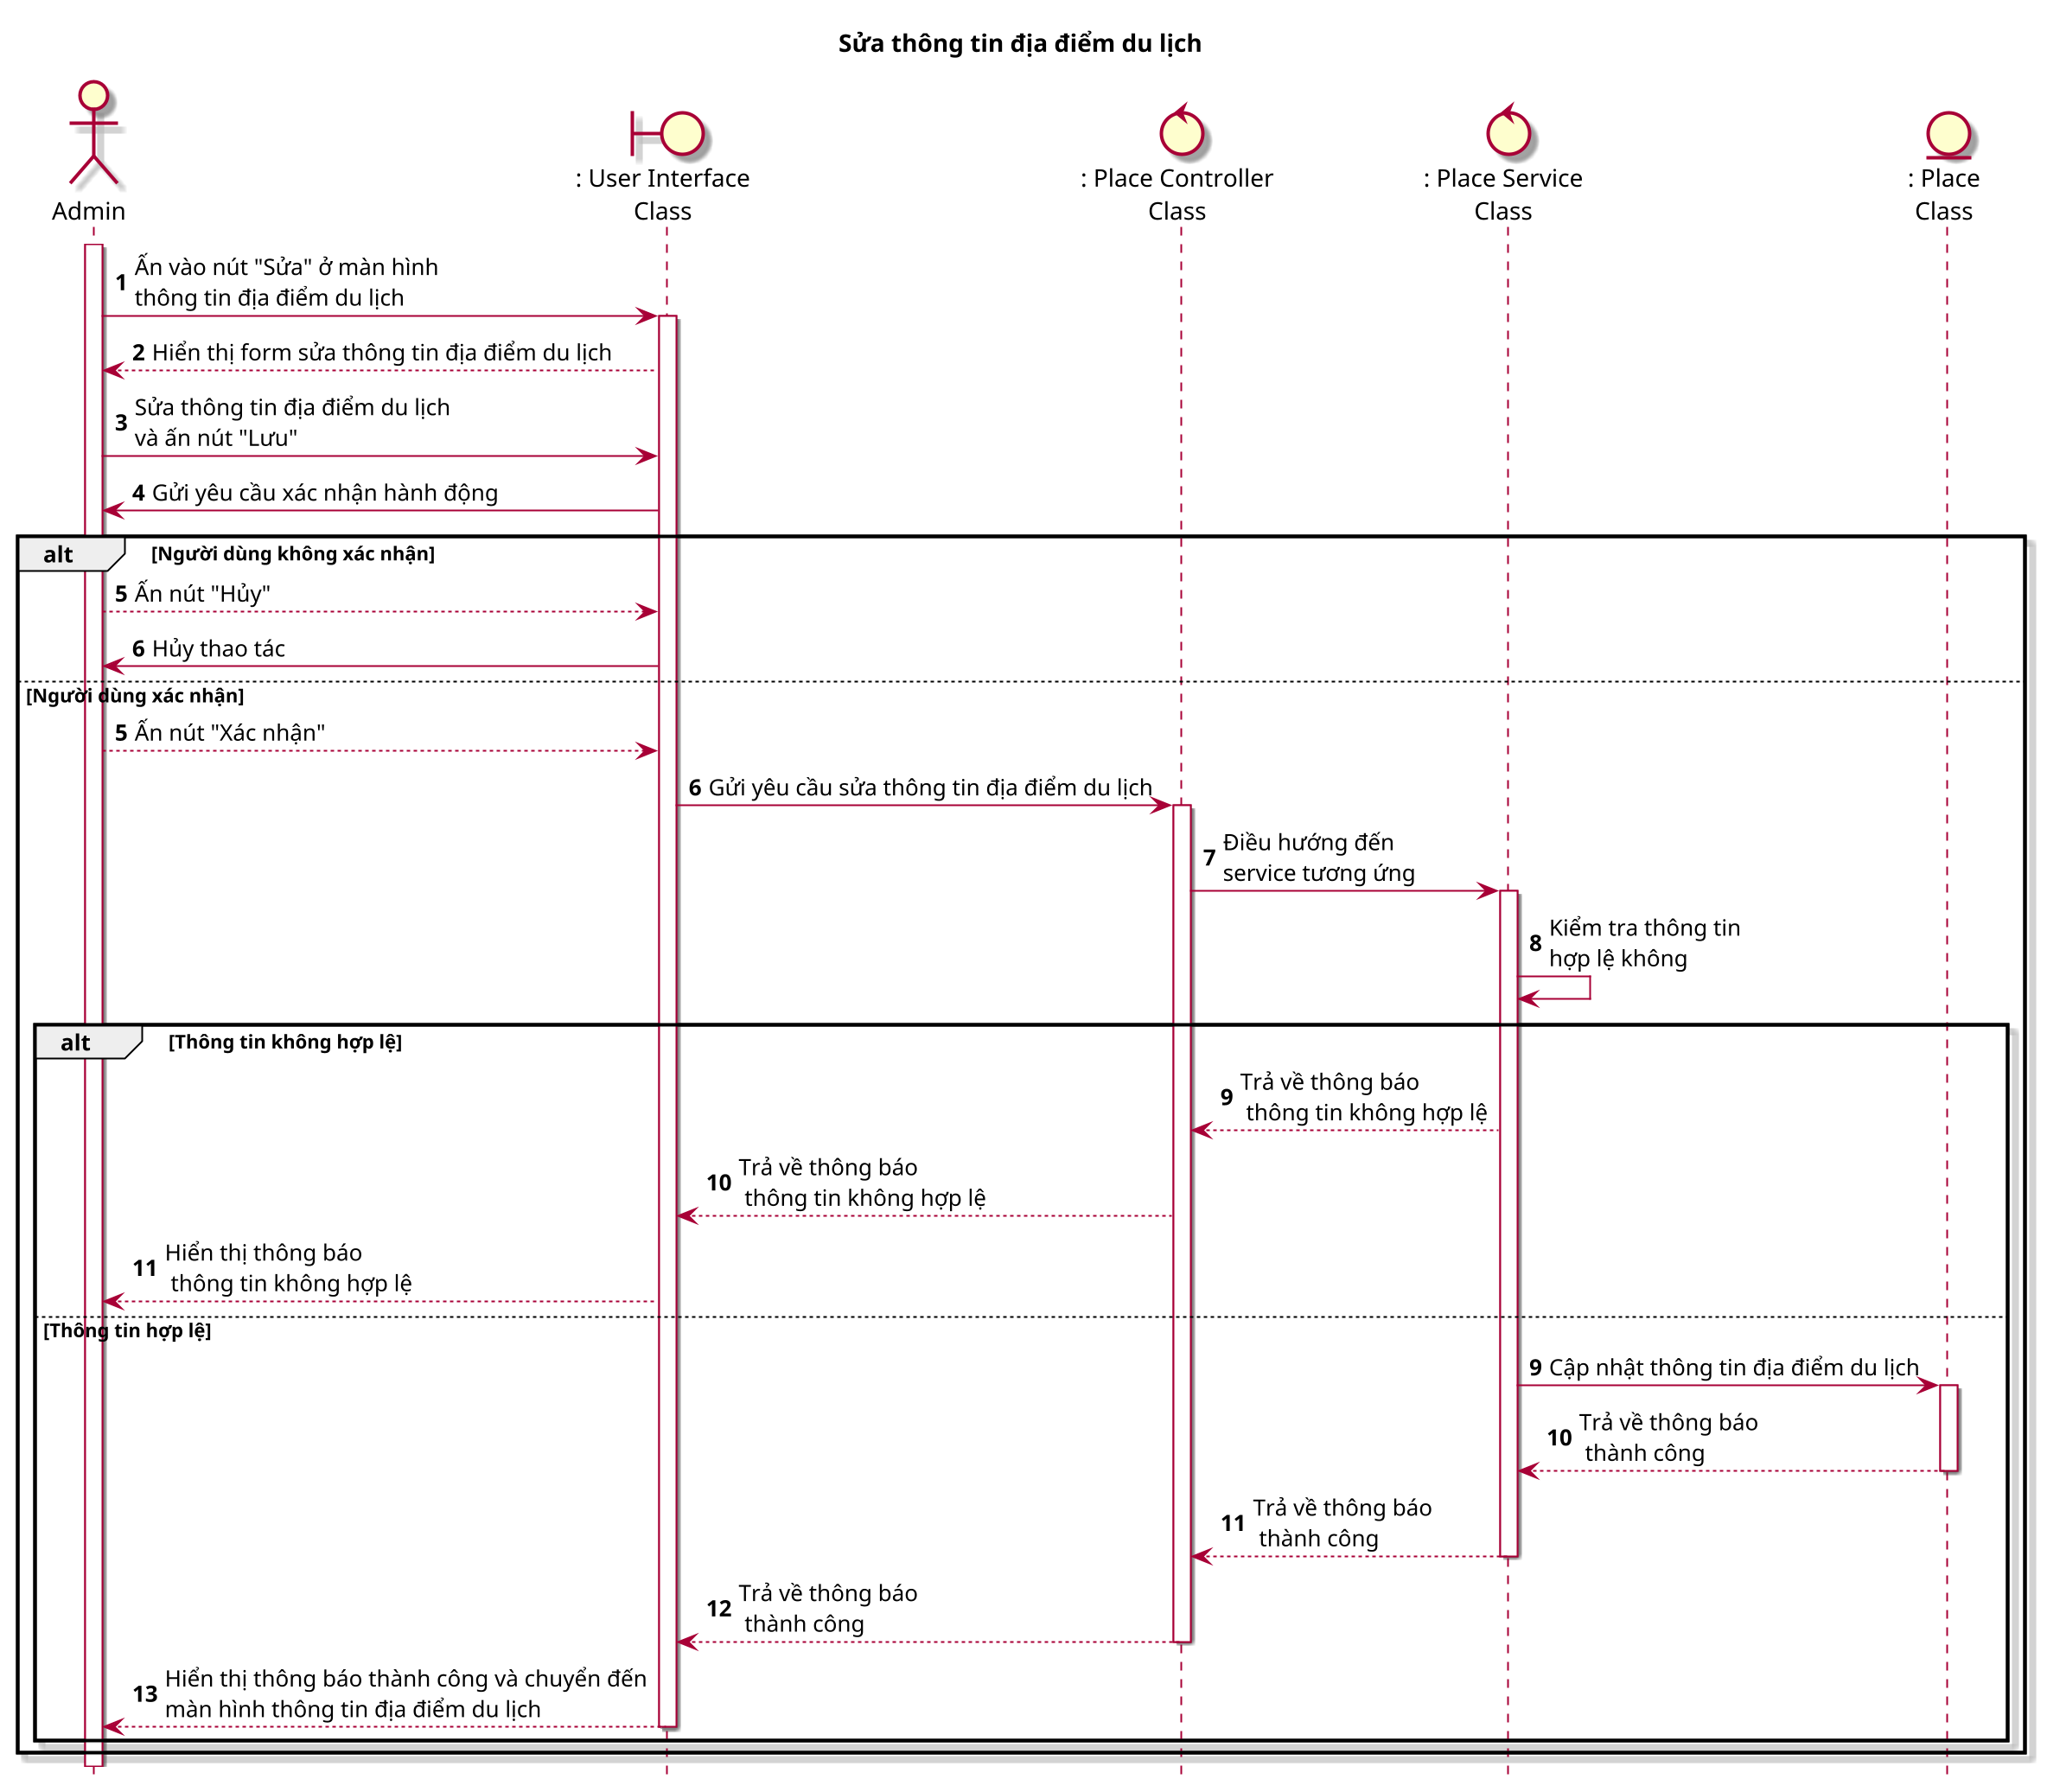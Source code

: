 @startuml UpdatePlace

    title Sửa thông tin địa điểm du lịch

    skin rose
    scale 2
    hide footbox

    actor Admin as ad
    boundary ": User Interface\nClass" as ui
    control ": Place Controller\nClass" as uc
    control ": Place Service\nClass" as us
    entity ": Place\nClass" as u

    autonumber
    ad++
    ad -> ui++ : Ấn vào nút "Sửa" ở màn hình\nthông tin địa điểm du lịch
    ui --> ad : Hiển thị form sửa thông tin địa điểm du lịch
    ad -> ui : Sửa thông tin địa điểm du lịch\nvà ấn nút "Lưu"
    ui -> ad : Gửi yêu cầu xác nhận hành động
    alt Người dùng không xác nhận
        ad --> ui : Ấn nút "Hủy"
        ui -> ad : Hủy thao tác
    else Người dùng xác nhận
        autonumber 5
        ad --> ui: Ấn nút "Xác nhận"
        ui -> uc++ : Gửi yêu cầu sửa thông tin địa điểm du lịch
        uc -> us++ : Điều hướng đến\nservice tương ứng
        us -> us : Kiểm tra thông tin\nhợp lệ không
        alt Thông tin không hợp lệ
            us --> uc : Trả về thông báo\n thông tin không hợp lệ
            uc --> ui : Trả về thông báo\n thông tin không hợp lệ
            ui --> ad : Hiển thị thông báo\n thông tin không hợp lệ
        else Thông tin hợp lệ
            autonumber 9
            us -> u++ : Cập nhật thông tin địa điểm du lịch
            u --> us-- : Trả về thông báo\n thành công
            us --> uc-- : Trả về thông báo\n thành công
            uc --> ui-- : Trả về thông báo\n thành công
            ui --> ad-- : Hiển thị thông báo thành công và chuyển đến\nmàn hình thông tin địa điểm du lịch
        end
    end

@enduml